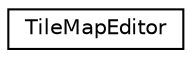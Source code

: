 digraph "Graphical Class Hierarchy"
{
  edge [fontname="Helvetica",fontsize="10",labelfontname="Helvetica",labelfontsize="10"];
  node [fontname="Helvetica",fontsize="10",shape=record];
  rankdir="LR";
  Node0 [label="TileMapEditor",height=0.2,width=0.4,color="black", fillcolor="white", style="filled",URL="$classTileMapEditor.html",tooltip="This is a minimal implementation of a TileMap. "];
}
